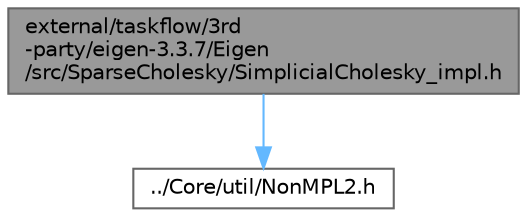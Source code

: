 digraph "external/taskflow/3rd-party/eigen-3.3.7/Eigen/src/SparseCholesky/SimplicialCholesky_impl.h"
{
 // LATEX_PDF_SIZE
  bgcolor="transparent";
  edge [fontname=Helvetica,fontsize=10,labelfontname=Helvetica,labelfontsize=10];
  node [fontname=Helvetica,fontsize=10,shape=box,height=0.2,width=0.4];
  Node1 [id="Node000001",label="external/taskflow/3rd\l-party/eigen-3.3.7/Eigen\l/src/SparseCholesky/SimplicialCholesky_impl.h",height=0.2,width=0.4,color="gray40", fillcolor="grey60", style="filled", fontcolor="black",tooltip=" "];
  Node1 -> Node2 [id="edge1_Node000001_Node000002",color="steelblue1",style="solid",tooltip=" "];
  Node2 [id="Node000002",label="../Core/util/NonMPL2.h",height=0.2,width=0.4,color="grey40", fillcolor="white", style="filled",URL="$_non_m_p_l2_8h.html",tooltip=" "];
}
